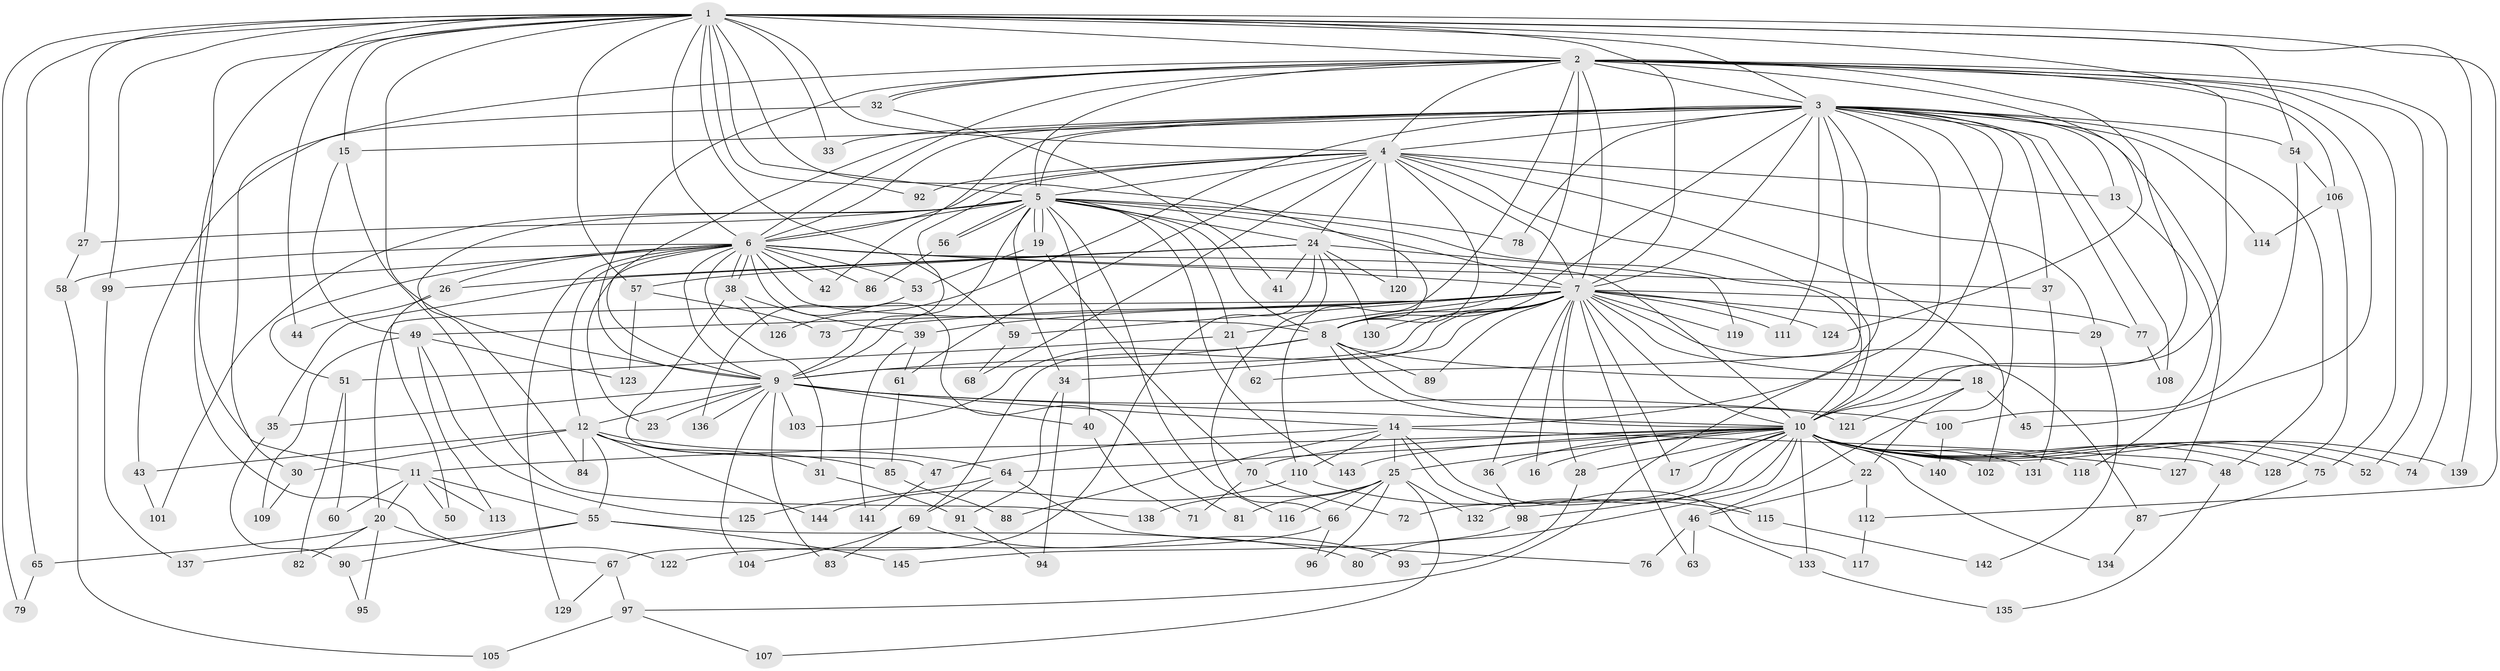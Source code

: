 // coarse degree distribution, {23: 0.017241379310344827, 18: 0.017241379310344827, 15: 0.034482758620689655, 29: 0.017241379310344827, 1: 0.08620689655172414, 2: 0.5344827586206896, 3: 0.15517241379310345, 4: 0.05172413793103448, 10: 0.017241379310344827, 6: 0.017241379310344827, 9: 0.017241379310344827, 14: 0.017241379310344827, 7: 0.017241379310344827}
// Generated by graph-tools (version 1.1) at 2025/48/03/04/25 21:48:41]
// undirected, 145 vertices, 315 edges
graph export_dot {
graph [start="1"]
  node [color=gray90,style=filled];
  1;
  2;
  3;
  4;
  5;
  6;
  7;
  8;
  9;
  10;
  11;
  12;
  13;
  14;
  15;
  16;
  17;
  18;
  19;
  20;
  21;
  22;
  23;
  24;
  25;
  26;
  27;
  28;
  29;
  30;
  31;
  32;
  33;
  34;
  35;
  36;
  37;
  38;
  39;
  40;
  41;
  42;
  43;
  44;
  45;
  46;
  47;
  48;
  49;
  50;
  51;
  52;
  53;
  54;
  55;
  56;
  57;
  58;
  59;
  60;
  61;
  62;
  63;
  64;
  65;
  66;
  67;
  68;
  69;
  70;
  71;
  72;
  73;
  74;
  75;
  76;
  77;
  78;
  79;
  80;
  81;
  82;
  83;
  84;
  85;
  86;
  87;
  88;
  89;
  90;
  91;
  92;
  93;
  94;
  95;
  96;
  97;
  98;
  99;
  100;
  101;
  102;
  103;
  104;
  105;
  106;
  107;
  108;
  109;
  110;
  111;
  112;
  113;
  114;
  115;
  116;
  117;
  118;
  119;
  120;
  121;
  122;
  123;
  124;
  125;
  126;
  127;
  128;
  129;
  130;
  131;
  132;
  133;
  134;
  135;
  136;
  137;
  138;
  139;
  140;
  141;
  142;
  143;
  144;
  145;
  1 -- 2;
  1 -- 3;
  1 -- 4;
  1 -- 5;
  1 -- 6;
  1 -- 7;
  1 -- 8;
  1 -- 9;
  1 -- 10;
  1 -- 11;
  1 -- 15;
  1 -- 27;
  1 -- 33;
  1 -- 44;
  1 -- 54;
  1 -- 57;
  1 -- 59;
  1 -- 65;
  1 -- 79;
  1 -- 92;
  1 -- 99;
  1 -- 112;
  1 -- 122;
  1 -- 139;
  2 -- 3;
  2 -- 4;
  2 -- 5;
  2 -- 6;
  2 -- 7;
  2 -- 8;
  2 -- 9;
  2 -- 10;
  2 -- 30;
  2 -- 32;
  2 -- 32;
  2 -- 45;
  2 -- 52;
  2 -- 74;
  2 -- 75;
  2 -- 106;
  2 -- 110;
  2 -- 124;
  3 -- 4;
  3 -- 5;
  3 -- 6;
  3 -- 7;
  3 -- 8;
  3 -- 9;
  3 -- 10;
  3 -- 13;
  3 -- 14;
  3 -- 15;
  3 -- 33;
  3 -- 37;
  3 -- 42;
  3 -- 46;
  3 -- 48;
  3 -- 54;
  3 -- 62;
  3 -- 77;
  3 -- 78;
  3 -- 97;
  3 -- 108;
  3 -- 111;
  3 -- 114;
  3 -- 126;
  3 -- 127;
  4 -- 5;
  4 -- 6;
  4 -- 7;
  4 -- 8;
  4 -- 9;
  4 -- 10;
  4 -- 13;
  4 -- 24;
  4 -- 29;
  4 -- 61;
  4 -- 68;
  4 -- 92;
  4 -- 102;
  4 -- 120;
  5 -- 6;
  5 -- 7;
  5 -- 8;
  5 -- 9;
  5 -- 10;
  5 -- 19;
  5 -- 19;
  5 -- 21;
  5 -- 24;
  5 -- 27;
  5 -- 34;
  5 -- 40;
  5 -- 56;
  5 -- 56;
  5 -- 78;
  5 -- 84;
  5 -- 101;
  5 -- 116;
  5 -- 143;
  6 -- 7;
  6 -- 8;
  6 -- 9;
  6 -- 10;
  6 -- 12;
  6 -- 23;
  6 -- 26;
  6 -- 31;
  6 -- 37;
  6 -- 38;
  6 -- 38;
  6 -- 42;
  6 -- 51;
  6 -- 53;
  6 -- 58;
  6 -- 81;
  6 -- 86;
  6 -- 99;
  6 -- 129;
  7 -- 8;
  7 -- 9;
  7 -- 10;
  7 -- 16;
  7 -- 17;
  7 -- 18;
  7 -- 20;
  7 -- 21;
  7 -- 28;
  7 -- 29;
  7 -- 34;
  7 -- 36;
  7 -- 39;
  7 -- 49;
  7 -- 59;
  7 -- 63;
  7 -- 69;
  7 -- 73;
  7 -- 77;
  7 -- 87;
  7 -- 89;
  7 -- 111;
  7 -- 119;
  7 -- 124;
  7 -- 130;
  8 -- 9;
  8 -- 10;
  8 -- 18;
  8 -- 89;
  8 -- 103;
  8 -- 121;
  9 -- 10;
  9 -- 12;
  9 -- 14;
  9 -- 23;
  9 -- 35;
  9 -- 40;
  9 -- 83;
  9 -- 100;
  9 -- 103;
  9 -- 104;
  9 -- 136;
  10 -- 11;
  10 -- 16;
  10 -- 17;
  10 -- 22;
  10 -- 25;
  10 -- 28;
  10 -- 36;
  10 -- 52;
  10 -- 64;
  10 -- 70;
  10 -- 72;
  10 -- 74;
  10 -- 75;
  10 -- 80;
  10 -- 98;
  10 -- 102;
  10 -- 118;
  10 -- 127;
  10 -- 128;
  10 -- 131;
  10 -- 132;
  10 -- 133;
  10 -- 134;
  10 -- 139;
  10 -- 140;
  10 -- 143;
  11 -- 20;
  11 -- 50;
  11 -- 55;
  11 -- 60;
  11 -- 113;
  12 -- 30;
  12 -- 31;
  12 -- 43;
  12 -- 55;
  12 -- 64;
  12 -- 84;
  12 -- 85;
  12 -- 144;
  13 -- 118;
  14 -- 25;
  14 -- 47;
  14 -- 48;
  14 -- 88;
  14 -- 110;
  14 -- 115;
  14 -- 117;
  15 -- 49;
  15 -- 138;
  18 -- 22;
  18 -- 45;
  18 -- 121;
  19 -- 53;
  19 -- 70;
  20 -- 65;
  20 -- 67;
  20 -- 82;
  20 -- 95;
  21 -- 51;
  21 -- 62;
  22 -- 46;
  22 -- 112;
  24 -- 26;
  24 -- 35;
  24 -- 41;
  24 -- 57;
  24 -- 66;
  24 -- 67;
  24 -- 119;
  24 -- 120;
  24 -- 130;
  25 -- 66;
  25 -- 81;
  25 -- 96;
  25 -- 107;
  25 -- 116;
  25 -- 132;
  25 -- 138;
  26 -- 44;
  26 -- 50;
  27 -- 58;
  28 -- 93;
  29 -- 142;
  30 -- 109;
  31 -- 91;
  32 -- 41;
  32 -- 43;
  34 -- 91;
  34 -- 94;
  35 -- 90;
  36 -- 98;
  37 -- 131;
  38 -- 39;
  38 -- 47;
  38 -- 126;
  39 -- 61;
  39 -- 141;
  40 -- 71;
  43 -- 101;
  46 -- 63;
  46 -- 76;
  46 -- 133;
  47 -- 141;
  48 -- 135;
  49 -- 109;
  49 -- 113;
  49 -- 123;
  49 -- 125;
  51 -- 60;
  51 -- 82;
  53 -- 136;
  54 -- 100;
  54 -- 106;
  55 -- 80;
  55 -- 90;
  55 -- 137;
  55 -- 145;
  56 -- 86;
  57 -- 73;
  57 -- 123;
  58 -- 105;
  59 -- 68;
  61 -- 85;
  64 -- 69;
  64 -- 76;
  64 -- 125;
  65 -- 79;
  66 -- 96;
  66 -- 122;
  67 -- 97;
  67 -- 129;
  69 -- 83;
  69 -- 93;
  69 -- 104;
  70 -- 71;
  70 -- 72;
  75 -- 87;
  77 -- 108;
  85 -- 88;
  87 -- 134;
  90 -- 95;
  91 -- 94;
  97 -- 105;
  97 -- 107;
  98 -- 145;
  99 -- 137;
  100 -- 140;
  106 -- 114;
  106 -- 128;
  110 -- 115;
  110 -- 144;
  112 -- 117;
  115 -- 142;
  133 -- 135;
}
